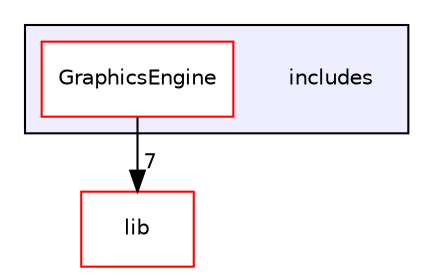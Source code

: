 digraph "includes" {
  compound=true
  node [ fontsize="10", fontname="Helvetica"];
  edge [ labelfontsize="10", labelfontname="Helvetica"];
  subgraph clusterdir_09e761304027c904456130627fd4dcf5 {
    graph [ bgcolor="#eeeeff", pencolor="black", label="" URL="dir_09e761304027c904456130627fd4dcf5.html"];
    dir_09e761304027c904456130627fd4dcf5 [shape=plaintext label="includes"];
    dir_8262adb3c9227dd2832974e4bbe65f24 [shape=box label="GraphicsEngine" color="red" fillcolor="white" style="filled" URL="dir_8262adb3c9227dd2832974e4bbe65f24.html"];
  }
  dir_97aefd0d527b934f1d99a682da8fe6a9 [shape=box label="lib" fillcolor="white" style="filled" color="red" URL="dir_97aefd0d527b934f1d99a682da8fe6a9.html"];
  dir_8262adb3c9227dd2832974e4bbe65f24->dir_97aefd0d527b934f1d99a682da8fe6a9 [headlabel="7", labeldistance=1.5 headhref="dir_000001_000007.html"];
}
